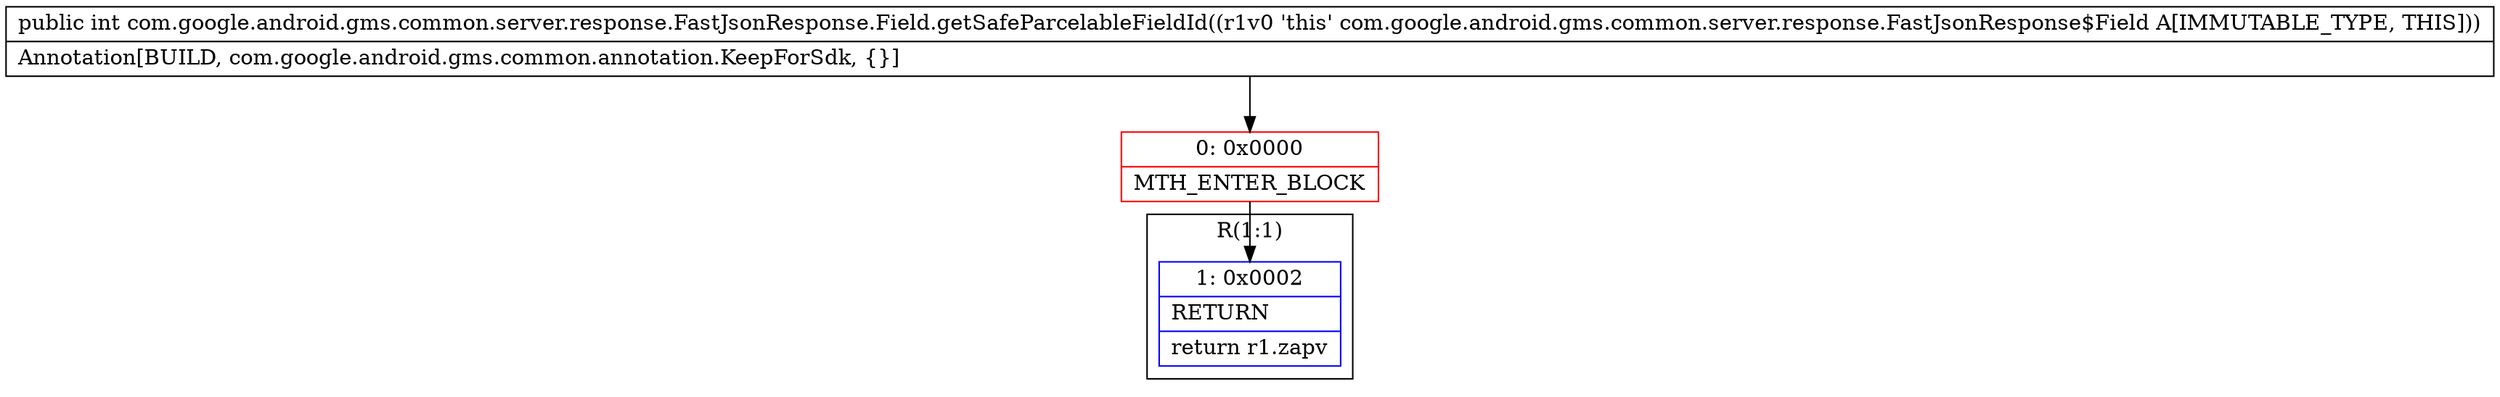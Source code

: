 digraph "CFG forcom.google.android.gms.common.server.response.FastJsonResponse.Field.getSafeParcelableFieldId()I" {
subgraph cluster_Region_743819981 {
label = "R(1:1)";
node [shape=record,color=blue];
Node_1 [shape=record,label="{1\:\ 0x0002|RETURN\l|return r1.zapv\l}"];
}
Node_0 [shape=record,color=red,label="{0\:\ 0x0000|MTH_ENTER_BLOCK\l}"];
MethodNode[shape=record,label="{public int com.google.android.gms.common.server.response.FastJsonResponse.Field.getSafeParcelableFieldId((r1v0 'this' com.google.android.gms.common.server.response.FastJsonResponse$Field A[IMMUTABLE_TYPE, THIS]))  | Annotation[BUILD, com.google.android.gms.common.annotation.KeepForSdk, \{\}]\l}"];
MethodNode -> Node_0;
Node_0 -> Node_1;
}

